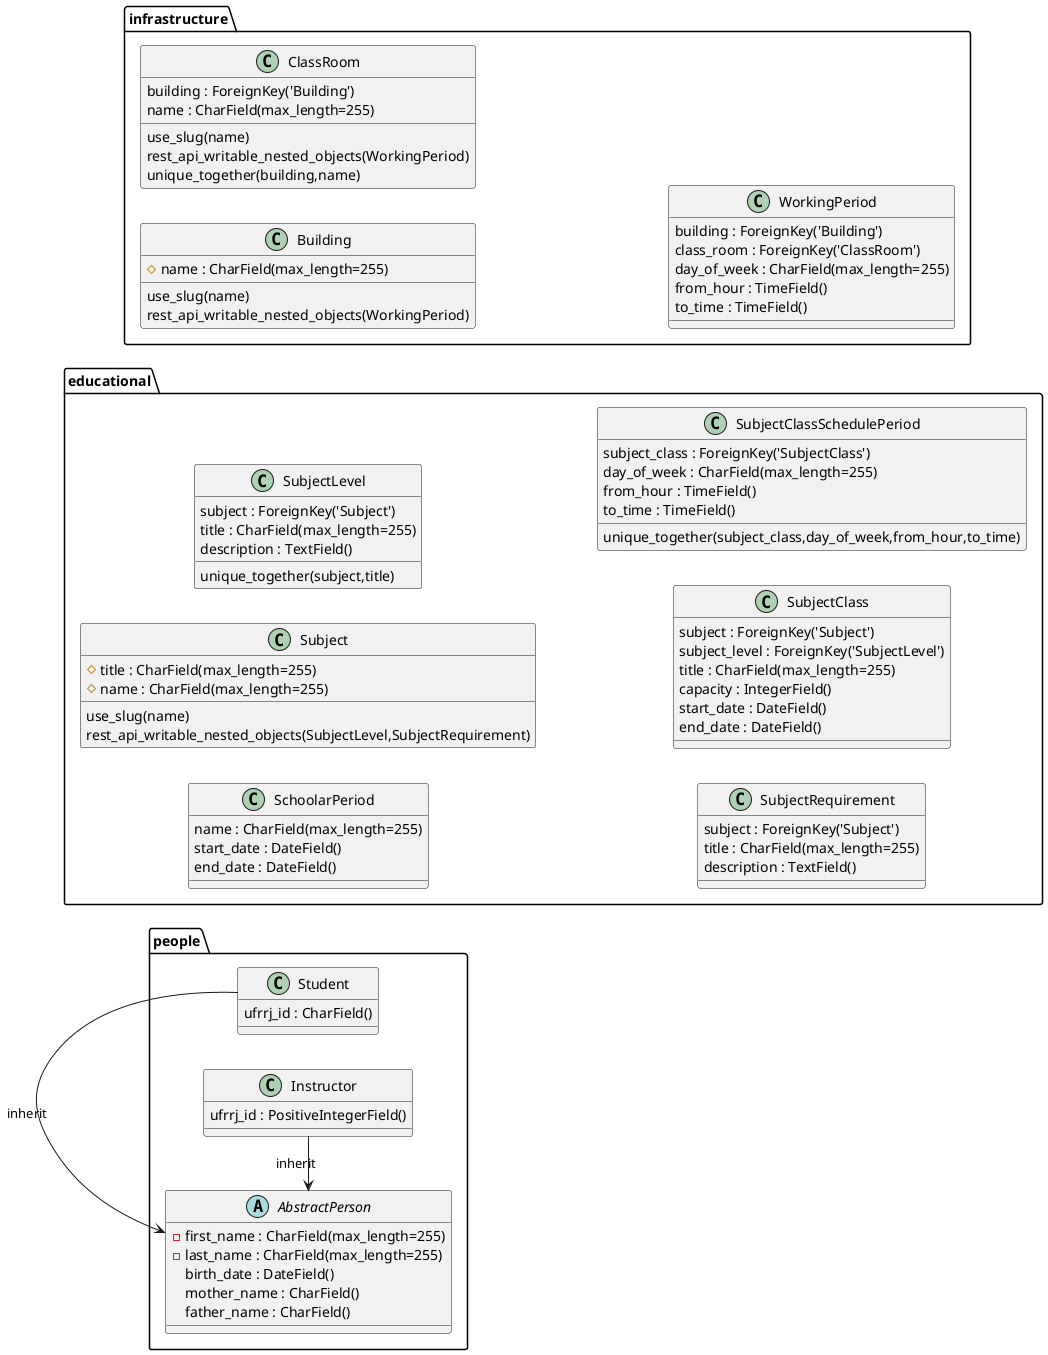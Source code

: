 @startuml
left to right direction
package people {
    abstract class AbstractPerson {
        {field} -first_name : CharField(max_length=255)
        {field} -last_name : CharField(max_length=255)
        {field} birth_date : DateField()
        {field} mother_name : CharField()
        {field} father_name : CharField()
    }

    class Student {
        {field} ufrrj_id : CharField()
    }
    AbstractPerson <- Student : inherit

    class Instructor {
        {field} ufrrj_id : PositiveIntegerField()
    }
    AbstractPerson <- Instructor : inherit
}
package educational {
    class SchoolarPeriod {
        {field} name : CharField(max_length=255)
        {field} start_date : DateField()
        {field} end_date : DateField()
    }
    class Subject {
        use_slug(name)
        rest_api_writable_nested_objects(SubjectLevel,SubjectRequirement)
        {field} #title : CharField(max_length=255)
        {field} #name : CharField(max_length=255)
    }
    class SubjectLevel {
        {field} subject : ForeignKey('Subject')
        {field} title : CharField(max_length=255)
        {field} description : TextField()
        unique_together(subject,title)
    }
    class SubjectRequirement {
        {field} subject : ForeignKey('Subject')
        {field} title : CharField(max_length=255)
        {field} description : TextField()
    }
    class SubjectClass {
        {field} subject : ForeignKey('Subject')
        {field} subject_level : ForeignKey('SubjectLevel')
        {field} title : CharField(max_length=255)
        {field} capacity : IntegerField()
        {field} start_date : DateField()
        {field} end_date : DateField()
    }
    class SubjectClassSchedulePeriod {
        {field} subject_class : ForeignKey('SubjectClass')
        {field} day_of_week : CharField(max_length=255)
        {field} from_hour : TimeField()
        {field} to_time : TimeField()
        unique_together(subject_class,day_of_week,from_hour,to_time) 
    }
}
package infrastructure {
    class Building{
        use_slug(name)
        rest_api_writable_nested_objects(WorkingPeriod)
        {field} #name : CharField(max_length=255)
    }
    class ClassRoom {
        use_slug(name)
        rest_api_writable_nested_objects(WorkingPeriod)
        {field} building : ForeignKey('Building')
        {field} name : CharField(max_length=255)
        unique_together(building,name) 
    }
    class WorkingPeriod  {
        {field} building : ForeignKey('Building')
        {field} class_room : ForeignKey('ClassRoom')
        {field} day_of_week : CharField(max_length=255)
        {field} from_hour : TimeField()
        {field} to_time : TimeField()
    }
}
@enduml